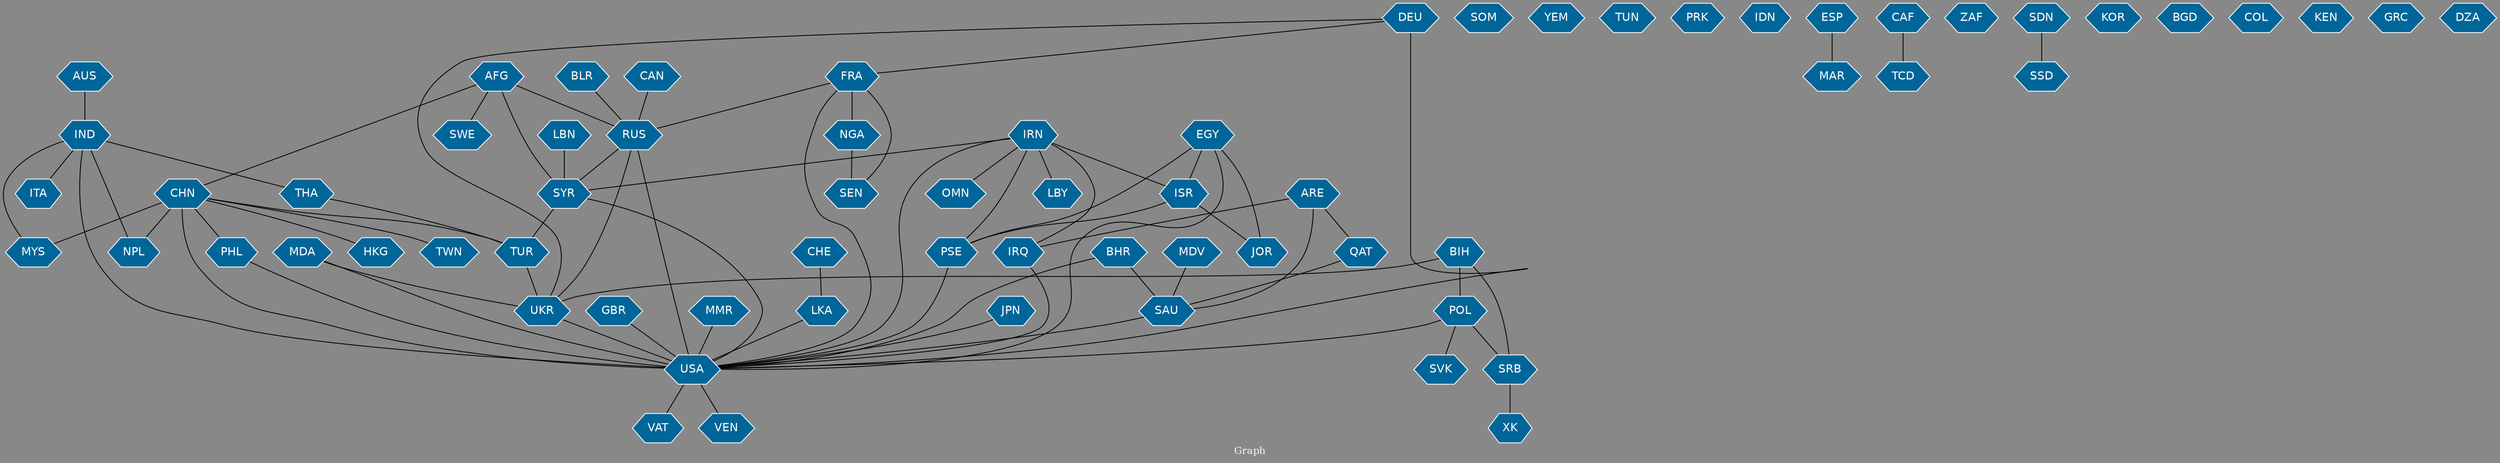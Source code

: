 // Countries together in item graph
graph {
	graph [bgcolor="#888888" fontcolor=white fontsize=12 label="Graph" outputorder=edgesfirst overlap=prism]
	node [color=white fillcolor="#006699" fontcolor=white fontname=Helvetica shape=hexagon style=filled]
	edge [arrowhead=open color=black fontcolor=white fontname=Courier fontsize=12]
		IND [label=IND]
		MDA [label=MDA]
		UKR [label=UKR]
		USA [label=USA]
		JPN [label=JPN]
		RUS [label=RUS]
		TUR [label=TUR]
		CHN [label=CHN]
		DEU [label=DEU]
		QAT [label=QAT]
		SAU [label=SAU]
		THA [label=THA]
		ISR [label=ISR]
		IRN [label=IRN]
		SOM [label=SOM]
		EGY [label=EGY]
		SYR [label=SYR]
		YEM [label=YEM]
		PHL [label=PHL]
		FRA [label=FRA]
		AUS [label=AUS]
		GBR [label=GBR]
		TUN [label=TUN]
		CAN [label=CAN]
		IRQ [label=IRQ]
		PRK [label=PRK]
		LKA [label=LKA]
		IDN [label=IDN]
		SWE [label=SWE]
		ARE [label=ARE]
		ESP [label=ESP]
		JOR [label=JOR]
		MYS [label=MYS]
		CHE [label=CHE]
		VAT [label=VAT]
		MAR [label=MAR]
		MMR [label=MMR]
		NPL [label=NPL]
		TCD [label=TCD]
		CAF [label=CAF]
		LBN [label=LBN]
		ITA [label=ITA]
		PSE [label=PSE]
		ZAF [label=ZAF]
		TWN [label=TWN]
		SVK [label=SVK]
		POL [label=POL]
		AFG [label=AFG]
		VEN [label=VEN]
		HKG [label=HKG]
		SSD [label=SSD]
		SDN [label=SDN]
		NGA [label=NGA]
		LBY [label=LBY]
		BIH [label=BIH]
		MDV [label=MDV]
		SEN [label=SEN]
		SRB [label=SRB]
		XK [label=XK]
		KOR [label=KOR]
		BGD [label=BGD]
		COL [label=COL]
		BLR [label=BLR]
		KEN [label=KEN]
		OMN [label=OMN]
		GRC [label=GRC]
		DZA [label=DZA]
		BHR [label=BHR]
			AFG -- SYR [weight=1]
			DEU -- FRA [weight=1]
			DEU -- UKR [weight=1]
			EGY -- USA [weight=1]
			ISR -- PSE [weight=4]
			ISR -- JOR [weight=3]
			ARE -- QAT [weight=1]
			POL -- SVK [weight=1]
			IND -- ITA [weight=1]
			CHN -- USA [weight=5]
			ARE -- SAU [weight=1]
			NGA -- SEN [weight=1]
			IRN -- IRQ [weight=1]
			CHE -- LKA [weight=1]
			BHR -- USA [weight=1]
			AFG -- CHN [weight=1]
			EGY -- JOR [weight=1]
			EGY -- PSE [weight=1]
			SYR -- USA [weight=1]
			IRQ -- USA [weight=1]
			AFG -- RUS [weight=1]
			CAF -- TCD [weight=1]
			ARE -- IRQ [weight=1]
			MDA -- USA [weight=1]
			FRA -- USA [weight=1]
			IND -- THA [weight=1]
			PHL -- USA [weight=2]
			CHN -- TUR [weight=1]
			RUS -- SYR [weight=1]
			EGY -- ISR [weight=1]
			CHN -- TWN [weight=1]
			IND -- USA [weight=3]
			TUR -- UKR [weight=1]
			BIH -- SRB [weight=1]
			BIH -- POL [weight=1]
			SYR -- TUR [weight=2]
			THA -- TUR [weight=1]
			IRN -- OMN [weight=1]
			USA -- VEN [weight=1]
			FRA -- SEN [weight=1]
			IND -- MYS [weight=1]
			CAN -- RUS [weight=1]
			POL -- SRB [weight=1]
			MDV -- SAU [weight=1]
			CHN -- PHL [weight=4]
			RUS -- USA [weight=4]
			BLR -- RUS [weight=1]
			LBN -- SYR [weight=1]
			DEU -- USA [weight=4]
			RUS -- UKR [weight=18]
			IRN -- ISR [weight=4]
			MMR -- USA [weight=2]
			IRN -- LBY [weight=1]
			FRA -- RUS [weight=1]
			IRN -- USA [weight=3]
			FRA -- NGA [weight=1]
			USA -- VAT [weight=1]
			UKR -- USA [weight=5]
			SDN -- SSD [weight=1]
			MDA -- UKR [weight=1]
			SRB -- XK [weight=1]
			ESP -- MAR [weight=1]
			CHN -- MYS [weight=4]
			IND -- NPL [weight=1]
			JPN -- USA [weight=1]
			IRN -- SYR [weight=1]
			CHN -- NPL [weight=1]
			IRN -- PSE [weight=1]
			PSE -- USA [weight=1]
			AFG -- SWE [weight=1]
			BIH -- UKR [weight=2]
			LKA -- USA [weight=1]
			POL -- USA [weight=1]
			GBR -- USA [weight=1]
			BHR -- SAU [weight=1]
			AUS -- IND [weight=1]
			QAT -- SAU [weight=2]
			CHN -- HKG [weight=1]
			SAU -- USA [weight=3]
}